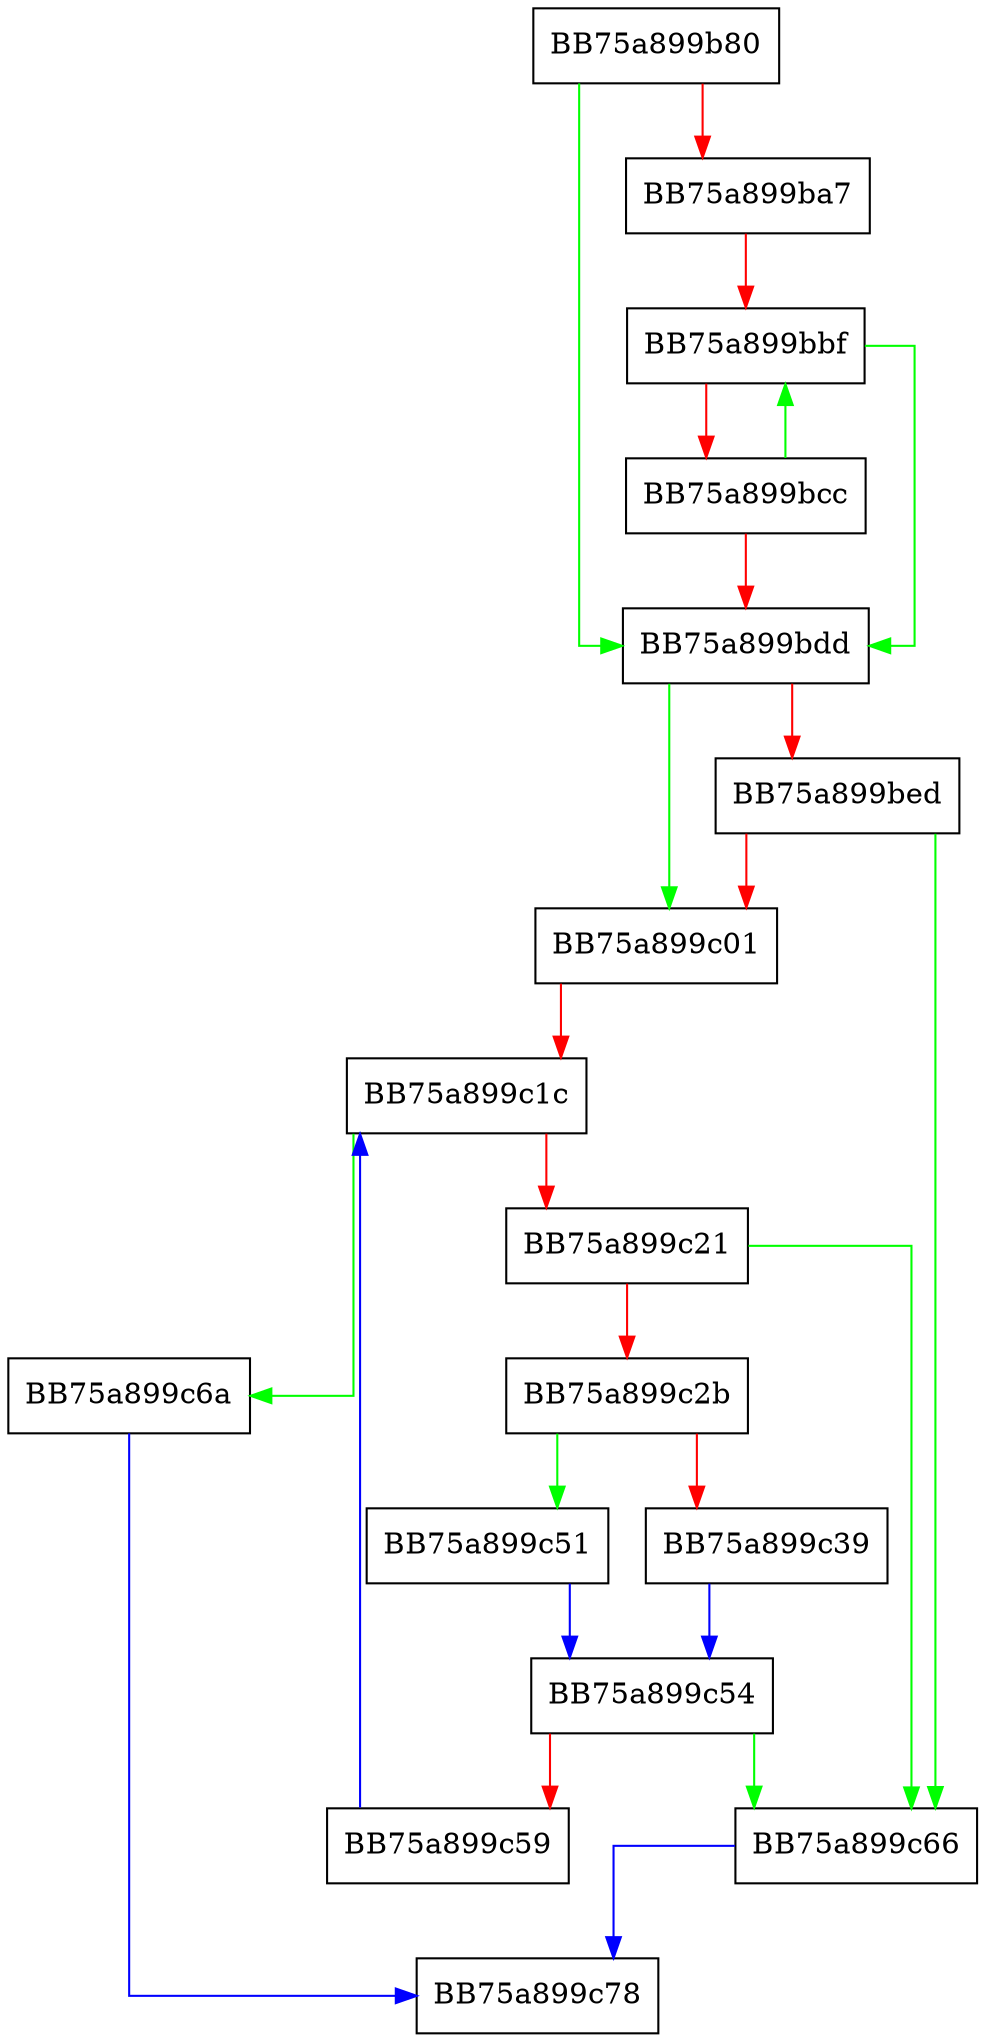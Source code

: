 digraph match_backref {
  node [shape="box"];
  graph [splines=ortho];
  BB75a899b80 -> BB75a899bdd [color="green"];
  BB75a899b80 -> BB75a899ba7 [color="red"];
  BB75a899ba7 -> BB75a899bbf [color="red"];
  BB75a899bbf -> BB75a899bdd [color="green"];
  BB75a899bbf -> BB75a899bcc [color="red"];
  BB75a899bcc -> BB75a899bbf [color="green"];
  BB75a899bcc -> BB75a899bdd [color="red"];
  BB75a899bdd -> BB75a899c01 [color="green"];
  BB75a899bdd -> BB75a899bed [color="red"];
  BB75a899bed -> BB75a899c66 [color="green"];
  BB75a899bed -> BB75a899c01 [color="red"];
  BB75a899c01 -> BB75a899c1c [color="red"];
  BB75a899c1c -> BB75a899c6a [color="green"];
  BB75a899c1c -> BB75a899c21 [color="red"];
  BB75a899c21 -> BB75a899c66 [color="green"];
  BB75a899c21 -> BB75a899c2b [color="red"];
  BB75a899c2b -> BB75a899c51 [color="green"];
  BB75a899c2b -> BB75a899c39 [color="red"];
  BB75a899c39 -> BB75a899c54 [color="blue"];
  BB75a899c51 -> BB75a899c54 [color="blue"];
  BB75a899c54 -> BB75a899c66 [color="green"];
  BB75a899c54 -> BB75a899c59 [color="red"];
  BB75a899c59 -> BB75a899c1c [color="blue"];
  BB75a899c66 -> BB75a899c78 [color="blue"];
  BB75a899c6a -> BB75a899c78 [color="blue"];
}